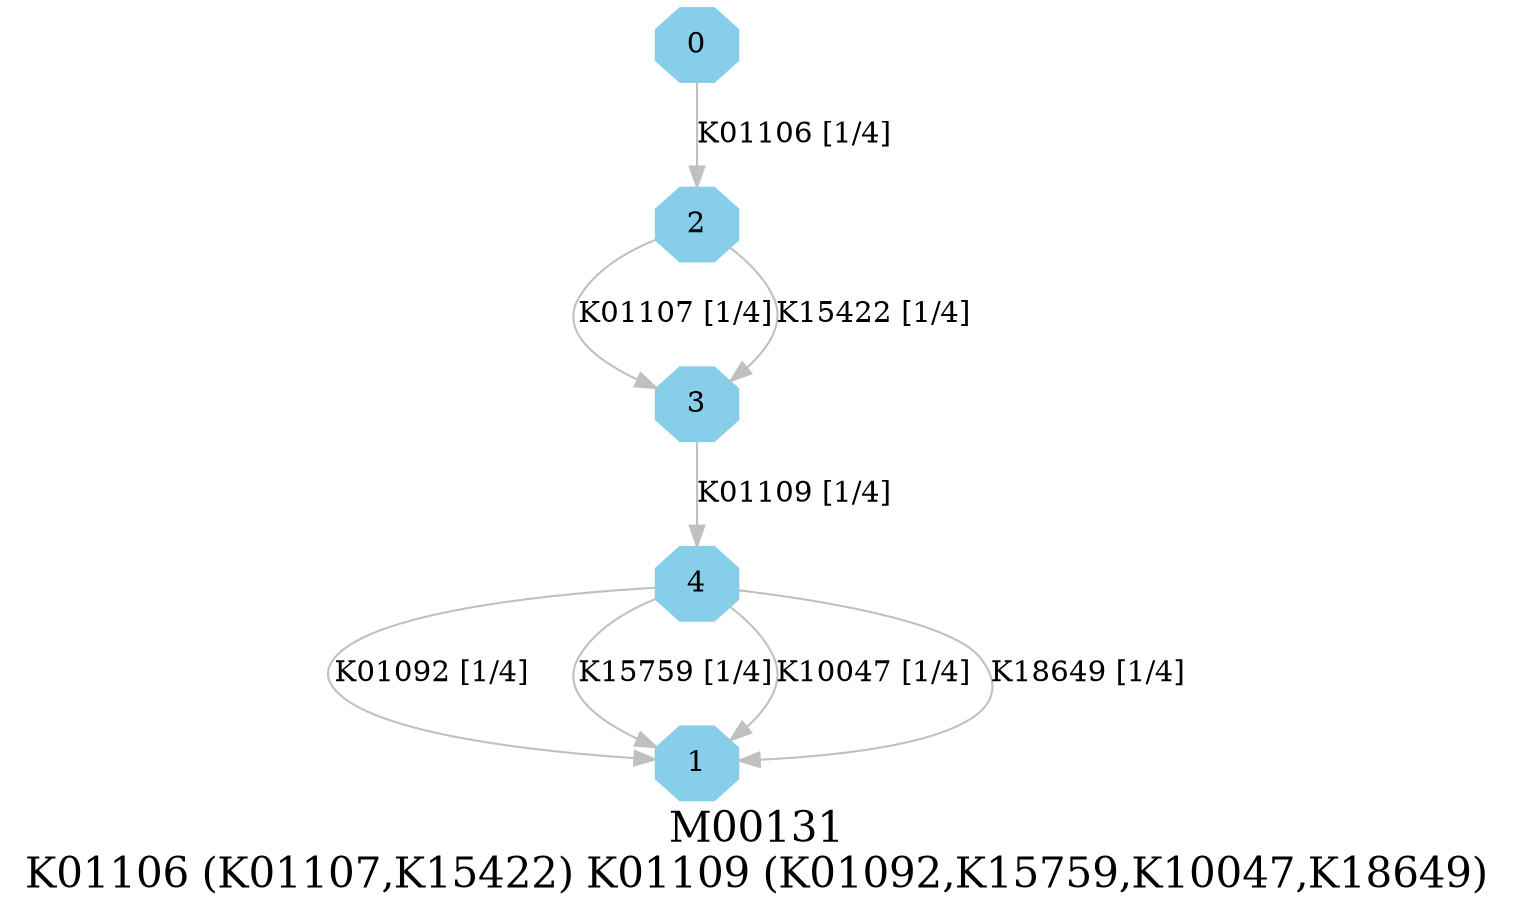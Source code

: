 digraph G {
graph [label="M00131
K01106 (K01107,K15422) K01109 (K01092,K15759,K10047,K18649)",fontsize=20];
node [shape=box,style=filled];
edge [len=3,color=grey];
{node [width=.3,height=.3,shape=octagon,style=filled,color=skyblue] 0 1 2 3 4 }
0 -> 2 [label="K01106 [1/4]"];
2 -> 3 [label="K01107 [1/4]"];
2 -> 3 [label="K15422 [1/4]"];
3 -> 4 [label="K01109 [1/4]"];
4 -> 1 [label="K01092 [1/4]"];
4 -> 1 [label="K15759 [1/4]"];
4 -> 1 [label="K10047 [1/4]"];
4 -> 1 [label="K18649 [1/4]"];
}